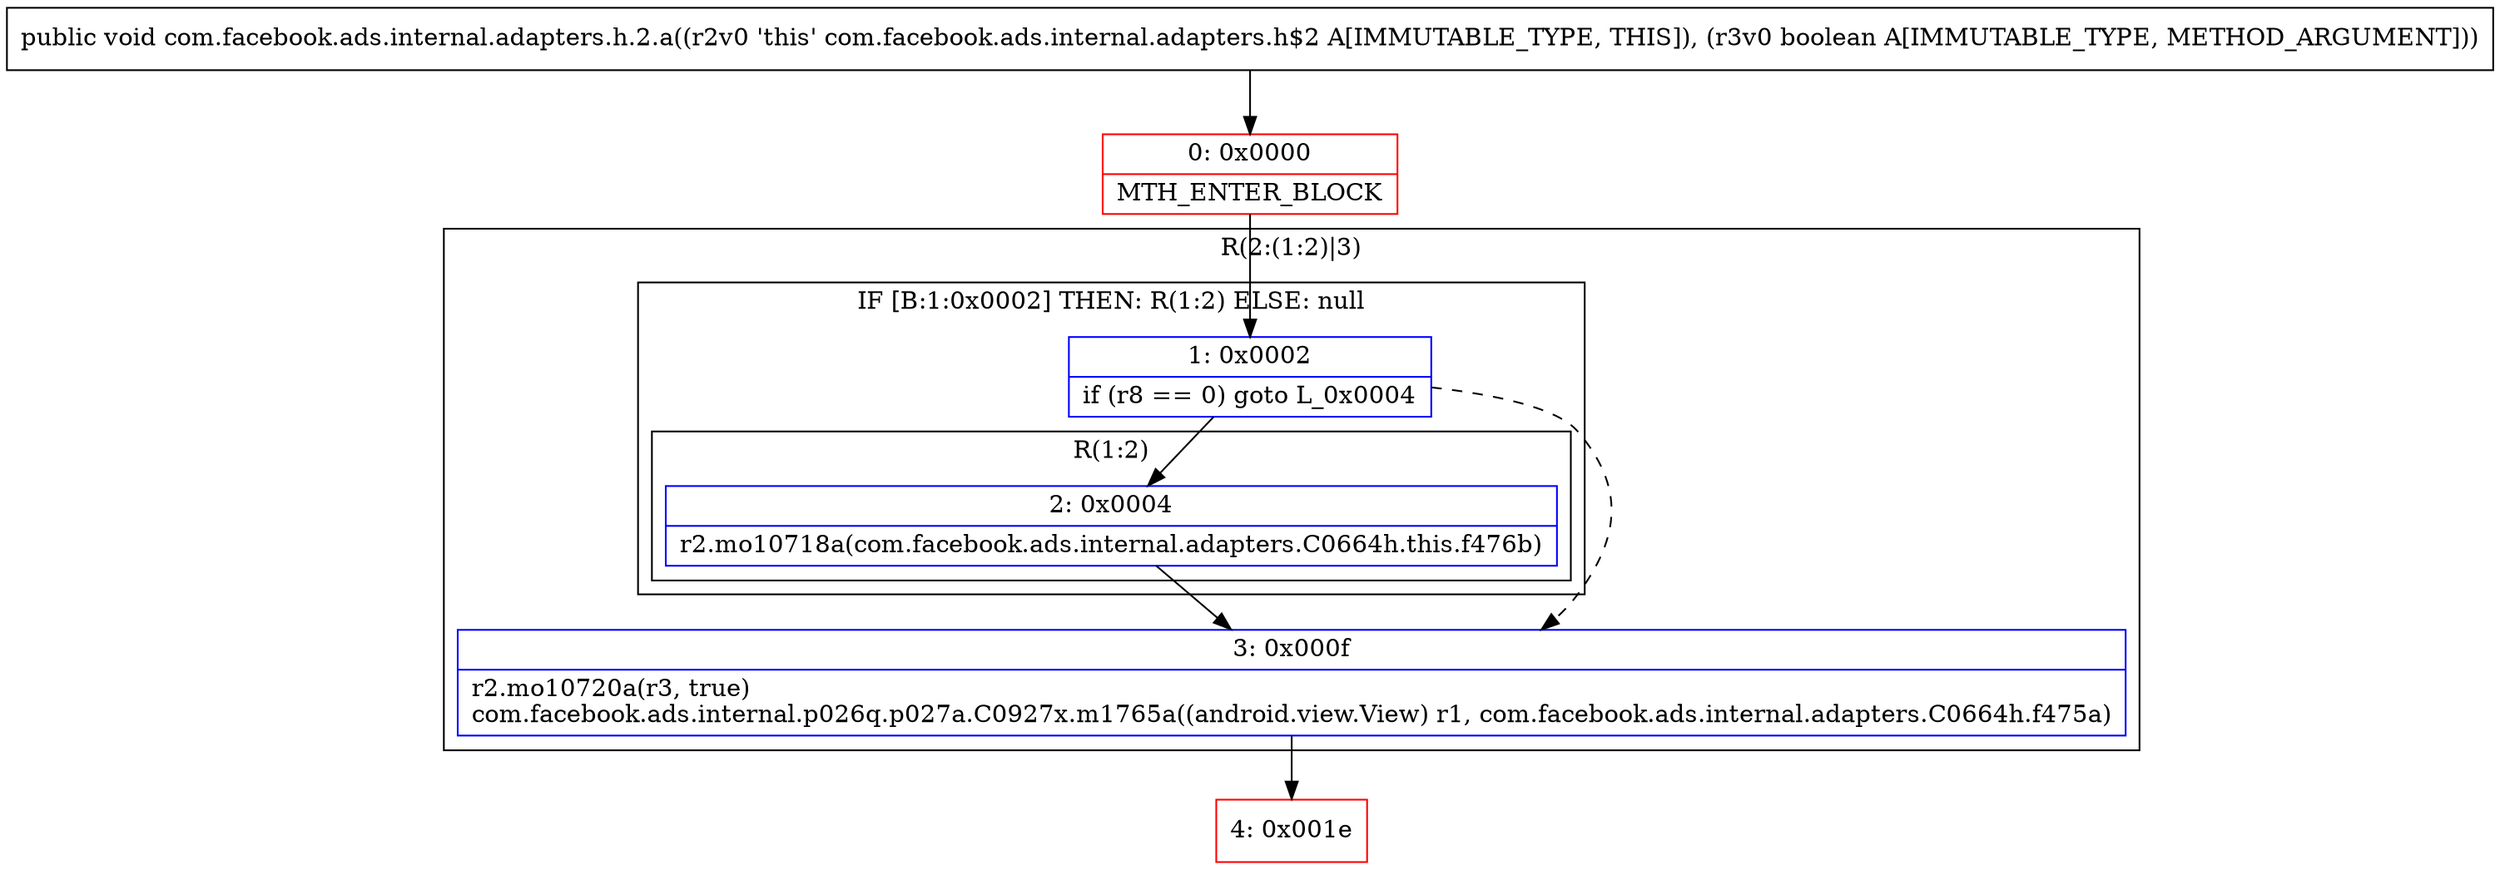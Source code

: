 digraph "CFG forcom.facebook.ads.internal.adapters.h.2.a(Z)V" {
subgraph cluster_Region_195886114 {
label = "R(2:(1:2)|3)";
node [shape=record,color=blue];
subgraph cluster_IfRegion_1617903351 {
label = "IF [B:1:0x0002] THEN: R(1:2) ELSE: null";
node [shape=record,color=blue];
Node_1 [shape=record,label="{1\:\ 0x0002|if (r8 == 0) goto L_0x0004\l}"];
subgraph cluster_Region_54577620 {
label = "R(1:2)";
node [shape=record,color=blue];
Node_2 [shape=record,label="{2\:\ 0x0004|r2.mo10718a(com.facebook.ads.internal.adapters.C0664h.this.f476b)\l}"];
}
}
Node_3 [shape=record,label="{3\:\ 0x000f|r2.mo10720a(r3, true)\lcom.facebook.ads.internal.p026q.p027a.C0927x.m1765a((android.view.View) r1, com.facebook.ads.internal.adapters.C0664h.f475a)\l}"];
}
Node_0 [shape=record,color=red,label="{0\:\ 0x0000|MTH_ENTER_BLOCK\l}"];
Node_4 [shape=record,color=red,label="{4\:\ 0x001e}"];
MethodNode[shape=record,label="{public void com.facebook.ads.internal.adapters.h.2.a((r2v0 'this' com.facebook.ads.internal.adapters.h$2 A[IMMUTABLE_TYPE, THIS]), (r3v0 boolean A[IMMUTABLE_TYPE, METHOD_ARGUMENT])) }"];
MethodNode -> Node_0;
Node_1 -> Node_2;
Node_1 -> Node_3[style=dashed];
Node_2 -> Node_3;
Node_3 -> Node_4;
Node_0 -> Node_1;
}


